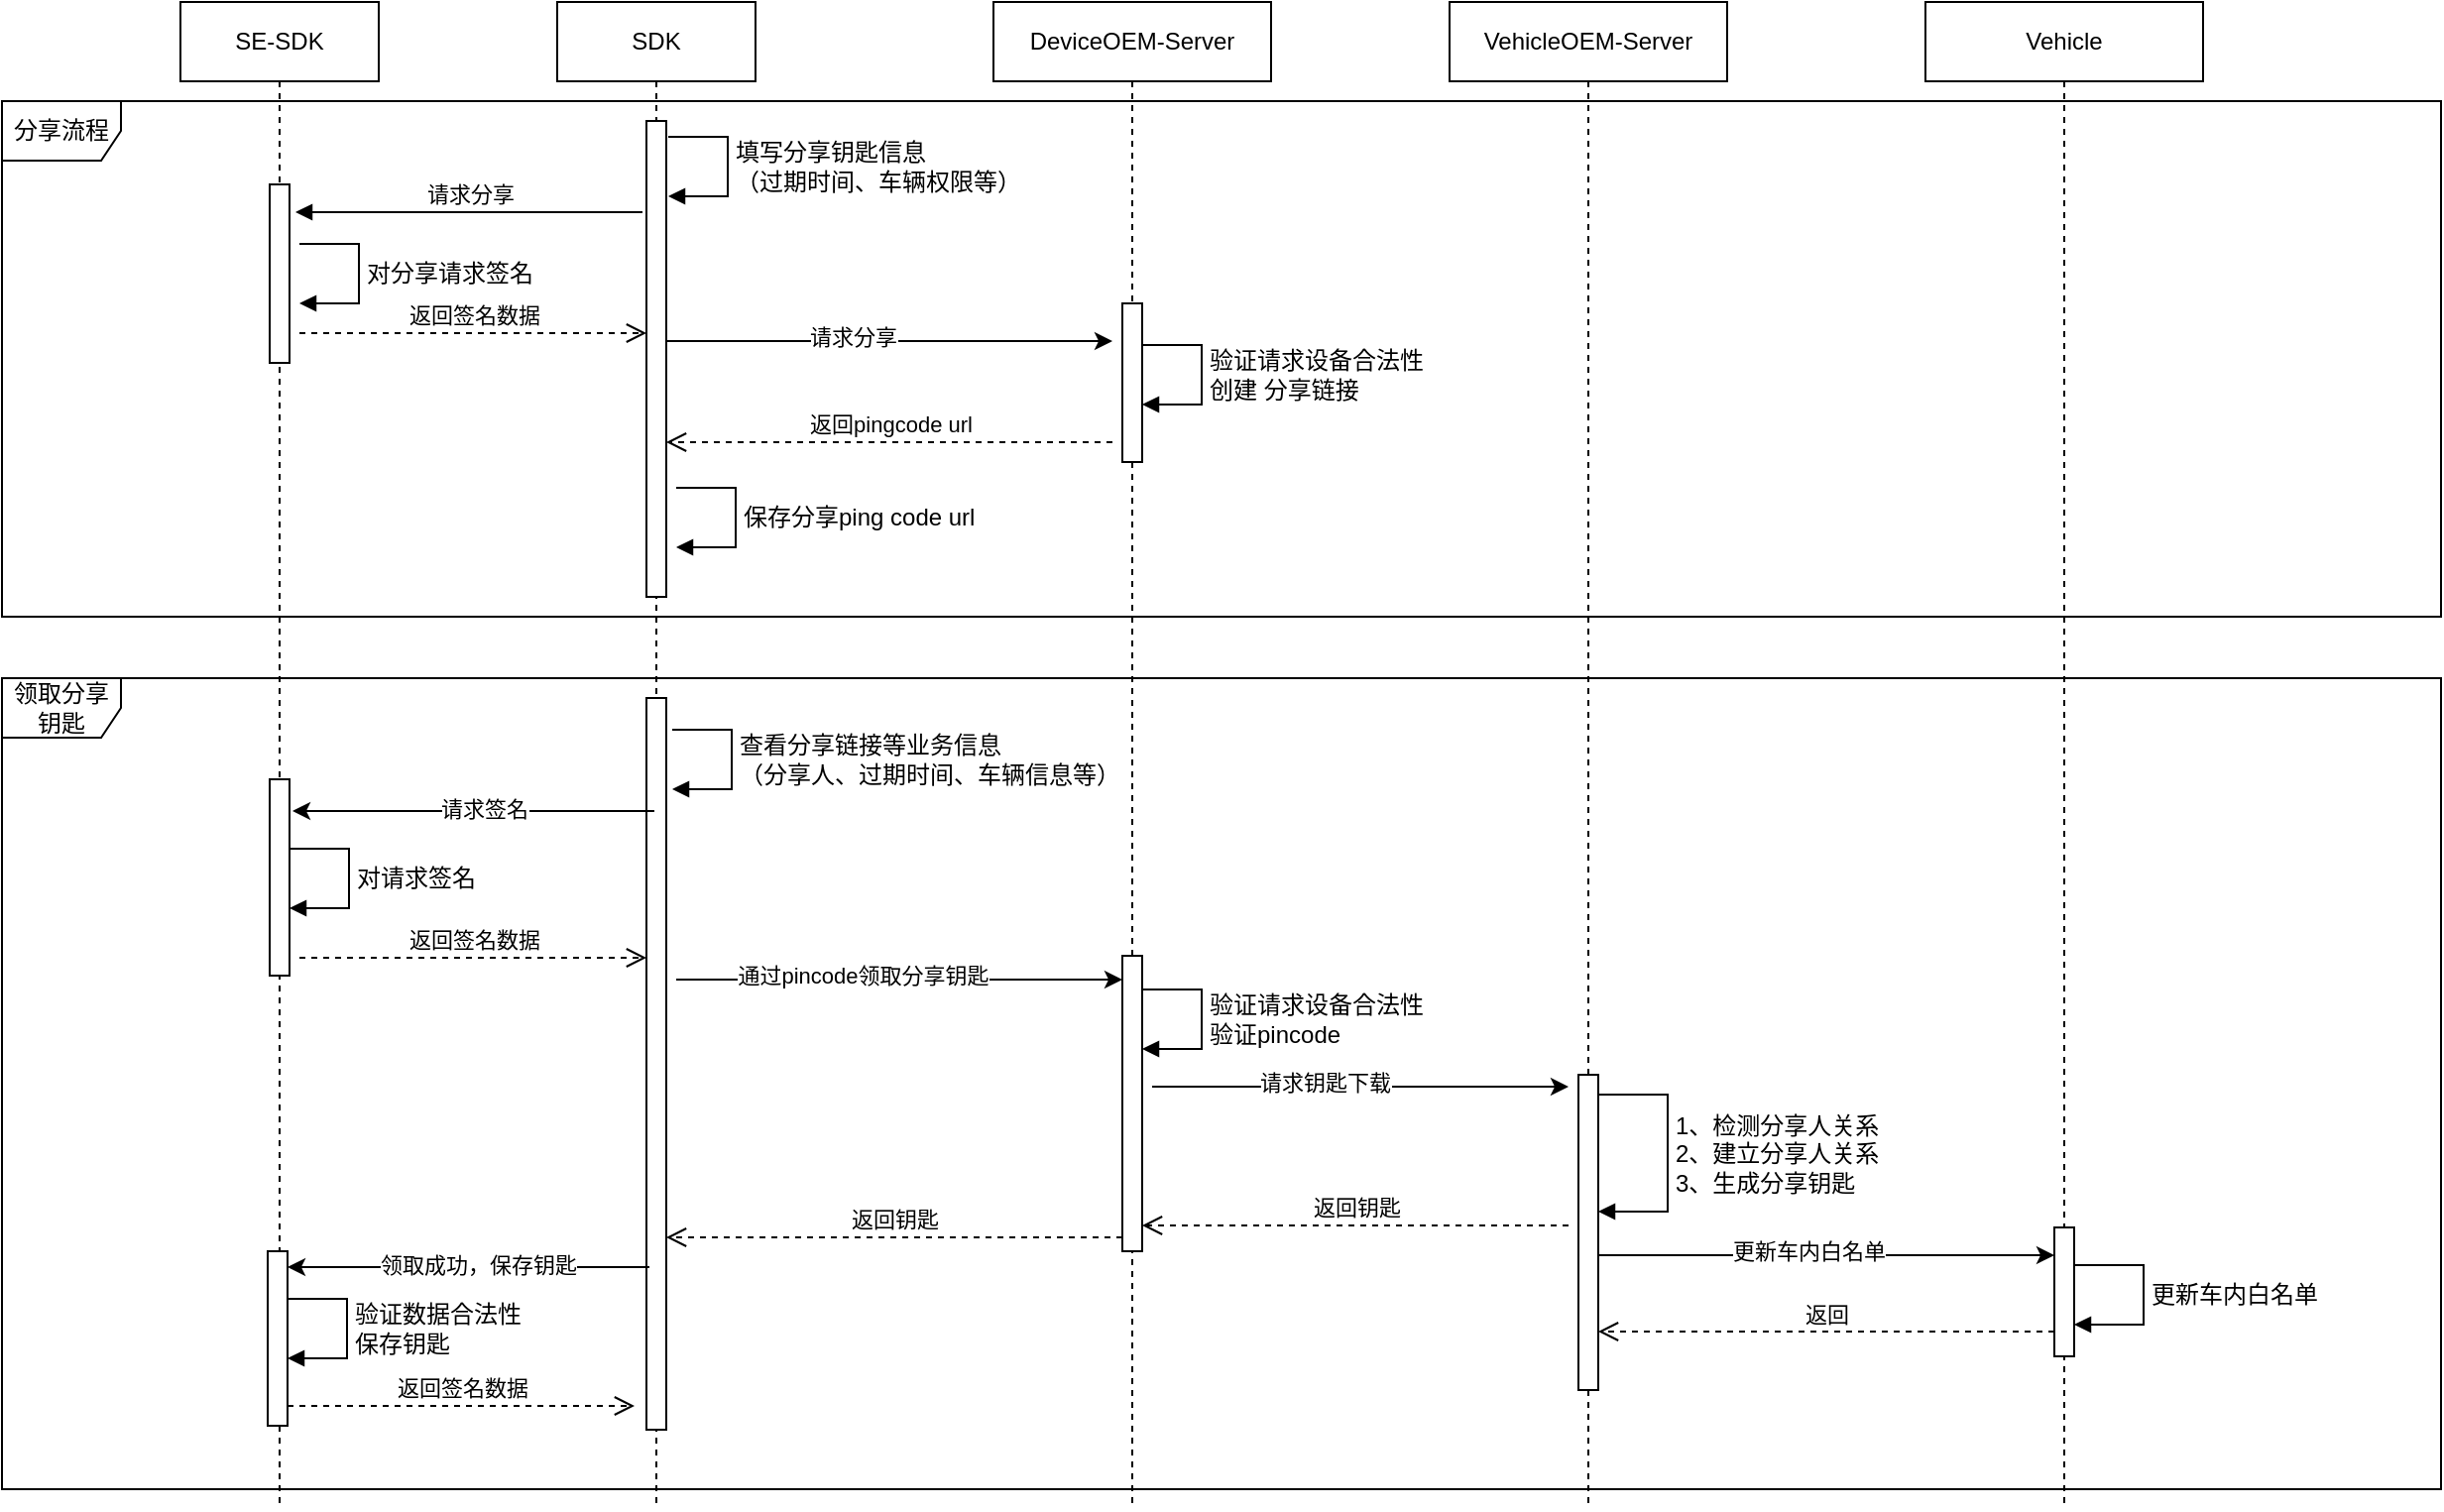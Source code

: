 <mxfile version="26.2.12">
  <diagram name="Page-1" id="2YBvvXClWsGukQMizWep">
    <mxGraphModel dx="2918" dy="1198" grid="1" gridSize="10" guides="1" tooltips="1" connect="1" arrows="1" fold="1" page="1" pageScale="1" pageWidth="850" pageHeight="1100" math="0" shadow="0">
      <root>
        <mxCell id="0" />
        <mxCell id="1" parent="0" />
        <mxCell id="aM9ryv3xv72pqoxQDRHE-1" value="SE-SDK" style="shape=umlLifeline;perimeter=lifelinePerimeter;whiteSpace=wrap;html=1;container=0;dropTarget=0;collapsible=0;recursiveResize=0;outlineConnect=0;portConstraint=eastwest;newEdgeStyle={&quot;edgeStyle&quot;:&quot;elbowEdgeStyle&quot;,&quot;elbow&quot;:&quot;vertical&quot;,&quot;curved&quot;:0,&quot;rounded&quot;:0};" parent="1" vertex="1">
          <mxGeometry x="-350" y="40" width="100" height="760" as="geometry" />
        </mxCell>
        <mxCell id="aM9ryv3xv72pqoxQDRHE-2" value="" style="html=1;points=[];perimeter=orthogonalPerimeter;outlineConnect=0;targetShapes=umlLifeline;portConstraint=eastwest;newEdgeStyle={&quot;edgeStyle&quot;:&quot;elbowEdgeStyle&quot;,&quot;elbow&quot;:&quot;vertical&quot;,&quot;curved&quot;:0,&quot;rounded&quot;:0};" parent="aM9ryv3xv72pqoxQDRHE-1" vertex="1">
          <mxGeometry x="45" y="92" width="10" height="90" as="geometry" />
        </mxCell>
        <mxCell id="fJ_9bbSh1yOLhhSjH3SS-34" value="" style="html=1;points=[];perimeter=orthogonalPerimeter;outlineConnect=0;targetShapes=umlLifeline;portConstraint=eastwest;newEdgeStyle={&quot;edgeStyle&quot;:&quot;elbowEdgeStyle&quot;,&quot;elbow&quot;:&quot;vertical&quot;,&quot;curved&quot;:0,&quot;rounded&quot;:0};" parent="aM9ryv3xv72pqoxQDRHE-1" vertex="1">
          <mxGeometry x="45" y="392" width="10" height="99" as="geometry" />
        </mxCell>
        <mxCell id="aM9ryv3xv72pqoxQDRHE-5" value="SDK" style="shape=umlLifeline;perimeter=lifelinePerimeter;whiteSpace=wrap;html=1;container=0;dropTarget=0;collapsible=0;recursiveResize=0;outlineConnect=0;portConstraint=eastwest;newEdgeStyle={&quot;edgeStyle&quot;:&quot;elbowEdgeStyle&quot;,&quot;elbow&quot;:&quot;vertical&quot;,&quot;curved&quot;:0,&quot;rounded&quot;:0};" parent="1" vertex="1">
          <mxGeometry x="-160" y="40" width="100" height="760" as="geometry" />
        </mxCell>
        <mxCell id="aM9ryv3xv72pqoxQDRHE-6" value="" style="html=1;points=[];perimeter=orthogonalPerimeter;outlineConnect=0;targetShapes=umlLifeline;portConstraint=eastwest;newEdgeStyle={&quot;edgeStyle&quot;:&quot;elbowEdgeStyle&quot;,&quot;elbow&quot;:&quot;vertical&quot;,&quot;curved&quot;:0,&quot;rounded&quot;:0};" parent="aM9ryv3xv72pqoxQDRHE-5" vertex="1">
          <mxGeometry x="45" y="60" width="10" height="240" as="geometry" />
        </mxCell>
        <mxCell id="fJ_9bbSh1yOLhhSjH3SS-31" value="" style="html=1;points=[];perimeter=orthogonalPerimeter;outlineConnect=0;targetShapes=umlLifeline;portConstraint=eastwest;newEdgeStyle={&quot;edgeStyle&quot;:&quot;elbowEdgeStyle&quot;,&quot;elbow&quot;:&quot;vertical&quot;,&quot;curved&quot;:0,&quot;rounded&quot;:0};" parent="aM9ryv3xv72pqoxQDRHE-5" vertex="1">
          <mxGeometry x="45" y="351" width="10" height="369" as="geometry" />
        </mxCell>
        <mxCell id="aM9ryv3xv72pqoxQDRHE-7" value="请求分享" style="html=1;verticalAlign=bottom;endArrow=block;edgeStyle=elbowEdgeStyle;elbow=vertical;curved=0;rounded=0;" parent="1" edge="1">
          <mxGeometry relative="1" as="geometry">
            <mxPoint x="-117" y="146" as="sourcePoint" />
            <Array as="points" />
            <mxPoint x="-292" y="146" as="targetPoint" />
          </mxGeometry>
        </mxCell>
        <mxCell id="aM9ryv3xv72pqoxQDRHE-8" value="返回pingcode url" style="html=1;verticalAlign=bottom;endArrow=open;dashed=1;endSize=8;edgeStyle=elbowEdgeStyle;elbow=vertical;curved=0;rounded=0;" parent="1" edge="1">
          <mxGeometry relative="1" as="geometry">
            <mxPoint x="-105" y="262" as="targetPoint" />
            <Array as="points" />
            <mxPoint x="120" y="262" as="sourcePoint" />
          </mxGeometry>
        </mxCell>
        <mxCell id="aM9ryv3xv72pqoxQDRHE-10" value="返回签名数据" style="html=1;verticalAlign=bottom;endArrow=open;dashed=1;endSize=8;edgeStyle=elbowEdgeStyle;elbow=vertical;curved=0;rounded=0;" parent="1" edge="1">
          <mxGeometry relative="1" as="geometry">
            <mxPoint x="-115" y="207" as="targetPoint" />
            <Array as="points">
              <mxPoint x="-200" y="207" />
            </Array>
            <mxPoint x="-290" y="207" as="sourcePoint" />
          </mxGeometry>
        </mxCell>
        <mxCell id="fJ_9bbSh1yOLhhSjH3SS-1" value="DeviceOEM-Server" style="shape=umlLifeline;perimeter=lifelinePerimeter;whiteSpace=wrap;html=1;container=0;dropTarget=0;collapsible=0;recursiveResize=0;outlineConnect=0;portConstraint=eastwest;newEdgeStyle={&quot;edgeStyle&quot;:&quot;elbowEdgeStyle&quot;,&quot;elbow&quot;:&quot;vertical&quot;,&quot;curved&quot;:0,&quot;rounded&quot;:0};" parent="1" vertex="1">
          <mxGeometry x="60" y="40" width="140" height="760" as="geometry" />
        </mxCell>
        <mxCell id="fJ_9bbSh1yOLhhSjH3SS-2" value="" style="html=1;points=[];perimeter=orthogonalPerimeter;outlineConnect=0;targetShapes=umlLifeline;portConstraint=eastwest;newEdgeStyle={&quot;edgeStyle&quot;:&quot;elbowEdgeStyle&quot;,&quot;elbow&quot;:&quot;vertical&quot;,&quot;curved&quot;:0,&quot;rounded&quot;:0};" parent="fJ_9bbSh1yOLhhSjH3SS-1" vertex="1">
          <mxGeometry x="65" y="152" width="10" height="80" as="geometry" />
        </mxCell>
        <mxCell id="fJ_9bbSh1yOLhhSjH3SS-39" value="" style="html=1;points=[];perimeter=orthogonalPerimeter;outlineConnect=0;targetShapes=umlLifeline;portConstraint=eastwest;newEdgeStyle={&quot;edgeStyle&quot;:&quot;elbowEdgeStyle&quot;,&quot;elbow&quot;:&quot;vertical&quot;,&quot;curved&quot;:0,&quot;rounded&quot;:0};" parent="fJ_9bbSh1yOLhhSjH3SS-1" vertex="1">
          <mxGeometry x="65" y="481" width="10" height="149" as="geometry" />
        </mxCell>
        <mxCell id="fJ_9bbSh1yOLhhSjH3SS-42" value="" style="endArrow=classic;html=1;rounded=0;" parent="fJ_9bbSh1yOLhhSjH3SS-1" edge="1">
          <mxGeometry width="50" height="50" relative="1" as="geometry">
            <mxPoint x="80" y="547" as="sourcePoint" />
            <mxPoint x="290" y="547" as="targetPoint" />
          </mxGeometry>
        </mxCell>
        <mxCell id="fJ_9bbSh1yOLhhSjH3SS-43" value="请求钥匙下载" style="edgeLabel;html=1;align=center;verticalAlign=middle;resizable=0;points=[];" parent="fJ_9bbSh1yOLhhSjH3SS-42" vertex="1" connectable="0">
          <mxGeometry x="-0.17" y="2" relative="1" as="geometry">
            <mxPoint as="offset" />
          </mxGeometry>
        </mxCell>
        <mxCell id="fJ_9bbSh1yOLhhSjH3SS-44" value="返回钥匙" style="html=1;verticalAlign=bottom;endArrow=open;dashed=1;endSize=8;edgeStyle=elbowEdgeStyle;elbow=vertical;curved=0;rounded=0;" parent="fJ_9bbSh1yOLhhSjH3SS-1" edge="1">
          <mxGeometry relative="1" as="geometry">
            <mxPoint x="75" y="617.034" as="targetPoint" />
            <Array as="points" />
            <mxPoint x="290" y="617" as="sourcePoint" />
          </mxGeometry>
        </mxCell>
        <mxCell id="fJ_9bbSh1yOLhhSjH3SS-45" value="验证请求设备合法性&lt;div&gt;验证pincode&lt;/div&gt;" style="html=1;align=left;spacingLeft=2;endArrow=block;rounded=0;edgeStyle=orthogonalEdgeStyle;curved=0;rounded=0;fontFamily=Helvetica;fontSize=12;fontColor=default;" parent="fJ_9bbSh1yOLhhSjH3SS-1" edge="1">
          <mxGeometry relative="1" as="geometry">
            <mxPoint x="75" y="498" as="sourcePoint" />
            <Array as="points">
              <mxPoint x="105" y="498" />
              <mxPoint x="105" y="528" />
            </Array>
            <mxPoint x="75" y="528" as="targetPoint" />
          </mxGeometry>
        </mxCell>
        <mxCell id="fJ_9bbSh1yOLhhSjH3SS-3" value="VehicleOEM-Server" style="shape=umlLifeline;perimeter=lifelinePerimeter;whiteSpace=wrap;html=1;container=0;dropTarget=0;collapsible=0;recursiveResize=0;outlineConnect=0;portConstraint=eastwest;newEdgeStyle={&quot;edgeStyle&quot;:&quot;elbowEdgeStyle&quot;,&quot;elbow&quot;:&quot;vertical&quot;,&quot;curved&quot;:0,&quot;rounded&quot;:0};" parent="1" vertex="1">
          <mxGeometry x="290" y="40" width="140" height="760" as="geometry" />
        </mxCell>
        <mxCell id="fJ_9bbSh1yOLhhSjH3SS-40" value="" style="html=1;points=[];perimeter=orthogonalPerimeter;outlineConnect=0;targetShapes=umlLifeline;portConstraint=eastwest;newEdgeStyle={&quot;edgeStyle&quot;:&quot;elbowEdgeStyle&quot;,&quot;elbow&quot;:&quot;vertical&quot;,&quot;curved&quot;:0,&quot;rounded&quot;:0};" parent="fJ_9bbSh1yOLhhSjH3SS-3" vertex="1">
          <mxGeometry x="65" y="541" width="10" height="159" as="geometry" />
        </mxCell>
        <mxCell id="fJ_9bbSh1yOLhhSjH3SS-41" value="1、检测分享人关系&lt;br&gt;2、建立分享人关系&lt;br&gt;3、生成分享钥匙" style="html=1;align=left;spacingLeft=2;endArrow=block;rounded=0;edgeStyle=orthogonalEdgeStyle;curved=0;rounded=0;fontFamily=Helvetica;fontSize=12;fontColor=default;" parent="fJ_9bbSh1yOLhhSjH3SS-3" edge="1" target="fJ_9bbSh1yOLhhSjH3SS-40">
          <mxGeometry relative="1" as="geometry">
            <mxPoint x="75" y="551" as="sourcePoint" />
            <Array as="points">
              <mxPoint x="110" y="551" />
              <mxPoint x="110" y="610" />
            </Array>
            <mxPoint x="75" y="581" as="targetPoint" />
          </mxGeometry>
        </mxCell>
        <mxCell id="fJ_9bbSh1yOLhhSjH3SS-5" value="Vehicle" style="shape=umlLifeline;perimeter=lifelinePerimeter;whiteSpace=wrap;html=1;container=0;dropTarget=0;collapsible=0;recursiveResize=0;outlineConnect=0;portConstraint=eastwest;newEdgeStyle={&quot;edgeStyle&quot;:&quot;elbowEdgeStyle&quot;,&quot;elbow&quot;:&quot;vertical&quot;,&quot;curved&quot;:0,&quot;rounded&quot;:0};" parent="1" vertex="1">
          <mxGeometry x="530" y="40" width="140" height="760" as="geometry" />
        </mxCell>
        <mxCell id="fJ_9bbSh1yOLhhSjH3SS-78" value="" style="html=1;points=[];perimeter=orthogonalPerimeter;outlineConnect=0;targetShapes=umlLifeline;portConstraint=eastwest;newEdgeStyle={&quot;edgeStyle&quot;:&quot;elbowEdgeStyle&quot;,&quot;elbow&quot;:&quot;vertical&quot;,&quot;curved&quot;:0,&quot;rounded&quot;:0};" parent="fJ_9bbSh1yOLhhSjH3SS-5" vertex="1">
          <mxGeometry x="65" y="618" width="10" height="65" as="geometry" />
        </mxCell>
        <mxCell id="fJ_9bbSh1yOLhhSjH3SS-79" value="更新车内白名单" style="html=1;align=left;spacingLeft=2;endArrow=block;rounded=0;edgeStyle=orthogonalEdgeStyle;curved=0;rounded=0;fontFamily=Helvetica;fontSize=12;fontColor=default;" parent="fJ_9bbSh1yOLhhSjH3SS-5" edge="1">
          <mxGeometry relative="1" as="geometry">
            <mxPoint x="75" y="637" as="sourcePoint" />
            <Array as="points">
              <mxPoint x="110" y="637" />
              <mxPoint x="110" y="667" />
            </Array>
            <mxPoint x="75" y="667" as="targetPoint" />
          </mxGeometry>
        </mxCell>
        <mxCell id="fJ_9bbSh1yOLhhSjH3SS-80" value="" style="endArrow=classic;html=1;rounded=0;" parent="fJ_9bbSh1yOLhhSjH3SS-5" edge="1">
          <mxGeometry width="50" height="50" relative="1" as="geometry">
            <mxPoint x="-165" y="632" as="sourcePoint" />
            <mxPoint x="65" y="632" as="targetPoint" />
          </mxGeometry>
        </mxCell>
        <mxCell id="fJ_9bbSh1yOLhhSjH3SS-81" value="更新车内白名单" style="edgeLabel;html=1;align=center;verticalAlign=middle;resizable=0;points=[];" parent="fJ_9bbSh1yOLhhSjH3SS-80" vertex="1" connectable="0">
          <mxGeometry x="-0.17" y="2" relative="1" as="geometry">
            <mxPoint x="10" as="offset" />
          </mxGeometry>
        </mxCell>
        <mxCell id="fJ_9bbSh1yOLhhSjH3SS-82" value="返回" style="html=1;verticalAlign=bottom;endArrow=open;dashed=1;endSize=8;edgeStyle=elbowEdgeStyle;elbow=vertical;curved=0;rounded=0;" parent="fJ_9bbSh1yOLhhSjH3SS-5" edge="1">
          <mxGeometry relative="1" as="geometry">
            <mxPoint x="-165" y="670.5" as="targetPoint" />
            <Array as="points" />
            <mxPoint x="65" y="670.5" as="sourcePoint" />
          </mxGeometry>
        </mxCell>
        <mxCell id="fJ_9bbSh1yOLhhSjH3SS-7" value="" style="endArrow=classic;html=1;rounded=0;" parent="1" edge="1">
          <mxGeometry width="50" height="50" relative="1" as="geometry">
            <mxPoint x="-105" y="211" as="sourcePoint" />
            <mxPoint x="120" y="211" as="targetPoint" />
          </mxGeometry>
        </mxCell>
        <mxCell id="fJ_9bbSh1yOLhhSjH3SS-8" value="请求分享" style="edgeLabel;html=1;align=center;verticalAlign=middle;resizable=0;points=[];" parent="fJ_9bbSh1yOLhhSjH3SS-7" vertex="1" connectable="0">
          <mxGeometry x="-0.17" y="2" relative="1" as="geometry">
            <mxPoint as="offset" />
          </mxGeometry>
        </mxCell>
        <mxCell id="fJ_9bbSh1yOLhhSjH3SS-26" value="验证请求设备合法性&lt;div&gt;创建 分享链接&lt;br&gt;&lt;/div&gt;" style="html=1;align=left;spacingLeft=2;endArrow=block;rounded=0;edgeStyle=orthogonalEdgeStyle;curved=0;rounded=0;fontFamily=Helvetica;fontSize=12;fontColor=default;" parent="1" edge="1">
          <mxGeometry relative="1" as="geometry">
            <mxPoint x="135" y="213" as="sourcePoint" />
            <Array as="points">
              <mxPoint x="165" y="213" />
              <mxPoint x="165" y="243" />
            </Array>
            <mxPoint x="135" y="243" as="targetPoint" />
          </mxGeometry>
        </mxCell>
        <mxCell id="fJ_9bbSh1yOLhhSjH3SS-27" value="保存分享ping code url" style="html=1;align=left;spacingLeft=2;endArrow=block;rounded=0;edgeStyle=orthogonalEdgeStyle;curved=0;rounded=0;fontFamily=Helvetica;fontSize=12;fontColor=default;" parent="1" edge="1">
          <mxGeometry relative="1" as="geometry">
            <mxPoint x="-100" y="285" as="sourcePoint" />
            <Array as="points">
              <mxPoint x="-70" y="285" />
              <mxPoint x="-70" y="315" />
            </Array>
            <mxPoint x="-100" y="315" as="targetPoint" />
          </mxGeometry>
        </mxCell>
        <mxCell id="fJ_9bbSh1yOLhhSjH3SS-28" value="分享流程" style="shape=umlFrame;whiteSpace=wrap;html=1;pointerEvents=0;sketch=0;strokeColor=default;align=center;verticalAlign=middle;fontFamily=Helvetica;fontSize=12;fontColor=default;fillColor=default;" parent="1" vertex="1">
          <mxGeometry x="-440" y="90" width="1230" height="260" as="geometry" />
        </mxCell>
        <mxCell id="fJ_9bbSh1yOLhhSjH3SS-29" value="对分享请求签名" style="html=1;align=left;spacingLeft=2;endArrow=block;rounded=0;edgeStyle=orthogonalEdgeStyle;curved=0;rounded=0;fontFamily=Helvetica;fontSize=12;fontColor=default;" parent="1" edge="1">
          <mxGeometry relative="1" as="geometry">
            <mxPoint x="-290" y="162" as="sourcePoint" />
            <Array as="points">
              <mxPoint x="-260" y="162" />
              <mxPoint x="-260" y="192" />
            </Array>
            <mxPoint x="-290" y="192" as="targetPoint" />
          </mxGeometry>
        </mxCell>
        <mxCell id="fJ_9bbSh1yOLhhSjH3SS-30" value="查看分享链接等业务信息&lt;div&gt;（分享人、过期时间、车辆信息等）&lt;/div&gt;" style="html=1;align=left;spacingLeft=2;endArrow=block;rounded=0;edgeStyle=orthogonalEdgeStyle;curved=0;rounded=0;fontFamily=Helvetica;fontSize=12;fontColor=default;" parent="1" edge="1">
          <mxGeometry relative="1" as="geometry">
            <mxPoint x="-102" y="407" as="sourcePoint" />
            <Array as="points">
              <mxPoint x="-72" y="407" />
              <mxPoint x="-72" y="437" />
            </Array>
            <mxPoint x="-102" y="437" as="targetPoint" />
          </mxGeometry>
        </mxCell>
        <mxCell id="fJ_9bbSh1yOLhhSjH3SS-32" value="" style="endArrow=classic;html=1;rounded=0;" parent="1" edge="1">
          <mxGeometry width="50" height="50" relative="1" as="geometry">
            <mxPoint x="-111" y="448" as="sourcePoint" />
            <mxPoint x="-293.5" y="448" as="targetPoint" />
          </mxGeometry>
        </mxCell>
        <mxCell id="fJ_9bbSh1yOLhhSjH3SS-33" value="请求签名" style="edgeLabel;html=1;align=center;verticalAlign=middle;resizable=0;points=[];" parent="fJ_9bbSh1yOLhhSjH3SS-32" vertex="1" connectable="0">
          <mxGeometry x="-0.17" y="2" relative="1" as="geometry">
            <mxPoint x="-11" y="-3" as="offset" />
          </mxGeometry>
        </mxCell>
        <mxCell id="fJ_9bbSh1yOLhhSjH3SS-35" value="对请求签名" style="html=1;align=left;spacingLeft=2;endArrow=block;rounded=0;edgeStyle=orthogonalEdgeStyle;curved=0;rounded=0;fontFamily=Helvetica;fontSize=12;fontColor=default;" parent="1" edge="1">
          <mxGeometry relative="1" as="geometry">
            <mxPoint x="-295" y="467" as="sourcePoint" />
            <Array as="points">
              <mxPoint x="-265" y="467" />
              <mxPoint x="-265" y="497" />
            </Array>
            <mxPoint x="-295" y="497" as="targetPoint" />
          </mxGeometry>
        </mxCell>
        <mxCell id="fJ_9bbSh1yOLhhSjH3SS-36" value="返回签名数据" style="html=1;verticalAlign=bottom;endArrow=open;dashed=1;endSize=8;edgeStyle=elbowEdgeStyle;elbow=vertical;curved=0;rounded=0;" parent="1" edge="1">
          <mxGeometry relative="1" as="geometry">
            <mxPoint x="-115" y="522" as="targetPoint" />
            <Array as="points">
              <mxPoint x="-200" y="522" />
            </Array>
            <mxPoint x="-290" y="522" as="sourcePoint" />
          </mxGeometry>
        </mxCell>
        <mxCell id="fJ_9bbSh1yOLhhSjH3SS-37" value="" style="endArrow=classic;html=1;rounded=0;" parent="1" edge="1">
          <mxGeometry width="50" height="50" relative="1" as="geometry">
            <mxPoint x="-100" y="533" as="sourcePoint" />
            <mxPoint x="125" y="533" as="targetPoint" />
          </mxGeometry>
        </mxCell>
        <mxCell id="fJ_9bbSh1yOLhhSjH3SS-38" value="通过pincode领取分享钥匙" style="edgeLabel;html=1;align=center;verticalAlign=middle;resizable=0;points=[];" parent="fJ_9bbSh1yOLhhSjH3SS-37" vertex="1" connectable="0">
          <mxGeometry x="-0.17" y="2" relative="1" as="geometry">
            <mxPoint as="offset" />
          </mxGeometry>
        </mxCell>
        <mxCell id="fJ_9bbSh1yOLhhSjH3SS-48" value="领取分享钥匙" style="shape=umlFrame;whiteSpace=wrap;html=1;pointerEvents=0;sketch=0;strokeColor=default;align=center;verticalAlign=middle;fontFamily=Helvetica;fontSize=12;fontColor=default;fillColor=default;" parent="1" vertex="1">
          <mxGeometry x="-440" y="381" width="1230" height="409" as="geometry" />
        </mxCell>
        <mxCell id="fJ_9bbSh1yOLhhSjH3SS-49" value="返回钥匙" style="html=1;verticalAlign=bottom;endArrow=open;dashed=1;endSize=8;edgeStyle=elbowEdgeStyle;elbow=vertical;curved=0;rounded=0;" parent="1" edge="1">
          <mxGeometry relative="1" as="geometry">
            <mxPoint x="-105" y="662.69" as="targetPoint" />
            <Array as="points" />
            <mxPoint x="125" y="663" as="sourcePoint" />
          </mxGeometry>
        </mxCell>
        <mxCell id="fJ_9bbSh1yOLhhSjH3SS-51" value="" style="endArrow=classic;html=1;rounded=0;" parent="1" edge="1">
          <mxGeometry width="50" height="50" relative="1" as="geometry">
            <mxPoint x="-113.5" y="678" as="sourcePoint" />
            <mxPoint x="-296" y="678" as="targetPoint" />
          </mxGeometry>
        </mxCell>
        <mxCell id="fJ_9bbSh1yOLhhSjH3SS-52" value="领取成功，保存钥匙" style="edgeLabel;html=1;align=center;verticalAlign=middle;resizable=0;points=[];" parent="fJ_9bbSh1yOLhhSjH3SS-51" vertex="1" connectable="0">
          <mxGeometry x="-0.17" y="2" relative="1" as="geometry">
            <mxPoint x="-11" y="-3" as="offset" />
          </mxGeometry>
        </mxCell>
        <mxCell id="fJ_9bbSh1yOLhhSjH3SS-53" value="" style="html=1;points=[];perimeter=orthogonalPerimeter;outlineConnect=0;targetShapes=umlLifeline;portConstraint=eastwest;newEdgeStyle={&quot;edgeStyle&quot;:&quot;elbowEdgeStyle&quot;,&quot;elbow&quot;:&quot;vertical&quot;,&quot;curved&quot;:0,&quot;rounded&quot;:0};" parent="1" vertex="1">
          <mxGeometry x="-306" y="670" width="10" height="88" as="geometry" />
        </mxCell>
        <mxCell id="fJ_9bbSh1yOLhhSjH3SS-54" value="验证数据合法性&lt;div&gt;保存钥匙&lt;/div&gt;" style="html=1;align=left;spacingLeft=2;endArrow=block;rounded=0;edgeStyle=orthogonalEdgeStyle;curved=0;rounded=0;fontFamily=Helvetica;fontSize=12;fontColor=default;" parent="1" edge="1">
          <mxGeometry relative="1" as="geometry">
            <mxPoint x="-296" y="694" as="sourcePoint" />
            <Array as="points">
              <mxPoint x="-266" y="694" />
              <mxPoint x="-266" y="724" />
            </Array>
            <mxPoint x="-296" y="724" as="targetPoint" />
          </mxGeometry>
        </mxCell>
        <mxCell id="fJ_9bbSh1yOLhhSjH3SS-55" value="返回签名数据" style="html=1;verticalAlign=bottom;endArrow=open;dashed=1;endSize=8;edgeStyle=elbowEdgeStyle;elbow=vertical;curved=0;rounded=0;" parent="1" edge="1">
          <mxGeometry relative="1" as="geometry">
            <mxPoint x="-121" y="748" as="targetPoint" />
            <Array as="points">
              <mxPoint x="-206" y="748" />
            </Array>
            <mxPoint x="-296" y="748" as="sourcePoint" />
          </mxGeometry>
        </mxCell>
        <mxCell id="pvDMSxZq0MCIiY3R2qzA-5" value="填写分享钥匙信息&lt;div&gt;（过期时间、车辆权限等）&lt;/div&gt;" style="html=1;align=left;spacingLeft=2;endArrow=block;rounded=0;edgeStyle=orthogonalEdgeStyle;curved=0;rounded=0;fontFamily=Helvetica;fontSize=12;fontColor=default;" parent="1" edge="1">
          <mxGeometry relative="1" as="geometry">
            <mxPoint x="-104" y="108" as="sourcePoint" />
            <Array as="points">
              <mxPoint x="-74" y="108" />
              <mxPoint x="-74" y="138" />
            </Array>
            <mxPoint x="-104" y="138" as="targetPoint" />
          </mxGeometry>
        </mxCell>
      </root>
    </mxGraphModel>
  </diagram>
</mxfile>
